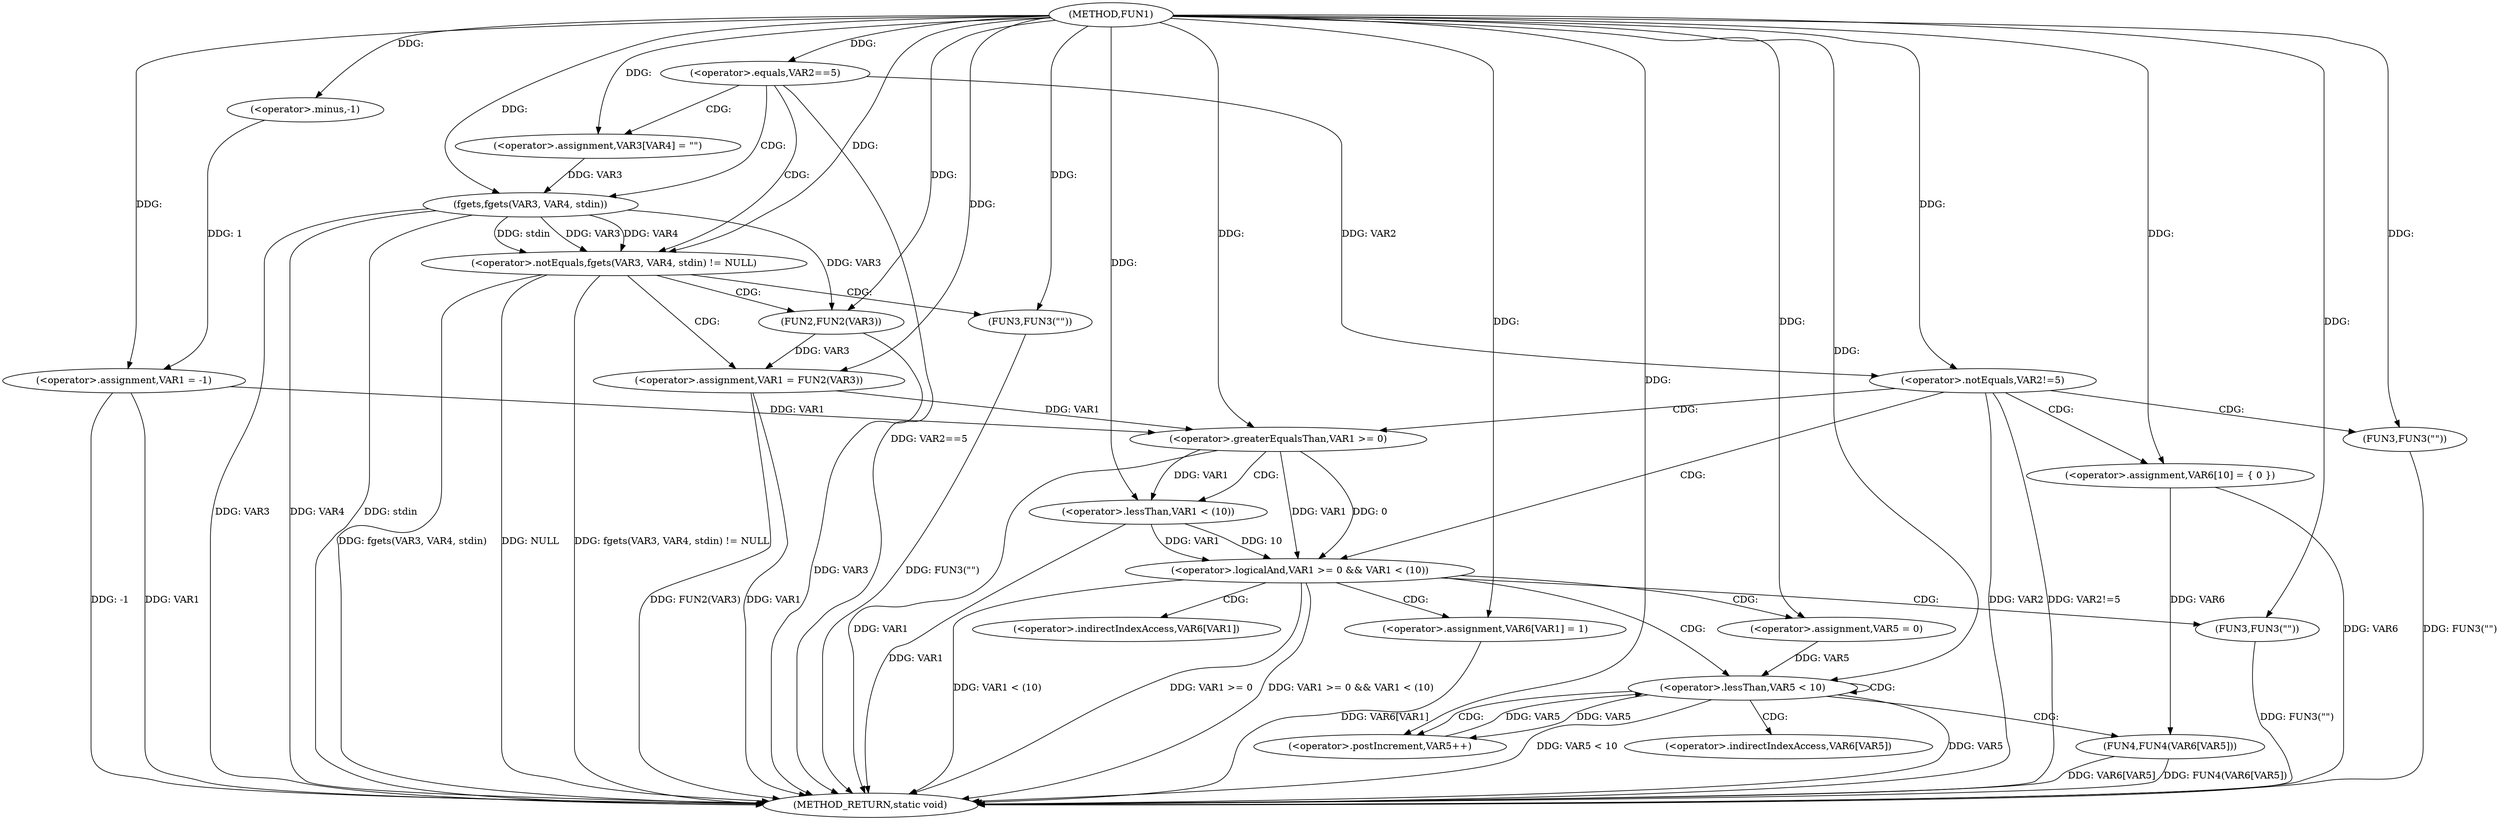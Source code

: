 digraph FUN1 {  
"1000100" [label = "(METHOD,FUN1)" ]
"1000179" [label = "(METHOD_RETURN,static void)" ]
"1000103" [label = "(<operator>.assignment,VAR1 = -1)" ]
"1000105" [label = "(<operator>.minus,-1)" ]
"1000108" [label = "(<operator>.equals,VAR2==5)" ]
"1000114" [label = "(<operator>.assignment,VAR3[VAR4] = \"\")" ]
"1000118" [label = "(<operator>.notEquals,fgets(VAR3, VAR4, stdin) != NULL)" ]
"1000119" [label = "(fgets,fgets(VAR3, VAR4, stdin))" ]
"1000125" [label = "(<operator>.assignment,VAR1 = FUN2(VAR3))" ]
"1000127" [label = "(FUN2,FUN2(VAR3))" ]
"1000131" [label = "(FUN3,FUN3(\"\"))" ]
"1000134" [label = "(<operator>.notEquals,VAR2!=5)" ]
"1000138" [label = "(FUN3,FUN3(\"\"))" ]
"1000145" [label = "(<operator>.assignment,VAR6[10] = { 0 })" ]
"1000148" [label = "(<operator>.logicalAnd,VAR1 >= 0 && VAR1 < (10))" ]
"1000149" [label = "(<operator>.greaterEqualsThan,VAR1 >= 0)" ]
"1000152" [label = "(<operator>.lessThan,VAR1 < (10))" ]
"1000156" [label = "(<operator>.assignment,VAR6[VAR1] = 1)" ]
"1000162" [label = "(<operator>.assignment,VAR5 = 0)" ]
"1000165" [label = "(<operator>.lessThan,VAR5 < 10)" ]
"1000168" [label = "(<operator>.postIncrement,VAR5++)" ]
"1000171" [label = "(FUN4,FUN4(VAR6[VAR5]))" ]
"1000177" [label = "(FUN3,FUN3(\"\"))" ]
"1000157" [label = "(<operator>.indirectIndexAccess,VAR6[VAR1])" ]
"1000172" [label = "(<operator>.indirectIndexAccess,VAR6[VAR5])" ]
  "1000171" -> "1000179"  [ label = "DDG: VAR6[VAR5]"] 
  "1000108" -> "1000179"  [ label = "DDG: VAR2==5"] 
  "1000156" -> "1000179"  [ label = "DDG: VAR6[VAR1]"] 
  "1000103" -> "1000179"  [ label = "DDG: VAR1"] 
  "1000103" -> "1000179"  [ label = "DDG: -1"] 
  "1000118" -> "1000179"  [ label = "DDG: NULL"] 
  "1000119" -> "1000179"  [ label = "DDG: VAR4"] 
  "1000118" -> "1000179"  [ label = "DDG: fgets(VAR3, VAR4, stdin) != NULL"] 
  "1000118" -> "1000179"  [ label = "DDG: fgets(VAR3, VAR4, stdin)"] 
  "1000125" -> "1000179"  [ label = "DDG: VAR1"] 
  "1000165" -> "1000179"  [ label = "DDG: VAR5"] 
  "1000148" -> "1000179"  [ label = "DDG: VAR1 < (10)"] 
  "1000134" -> "1000179"  [ label = "DDG: VAR2!=5"] 
  "1000148" -> "1000179"  [ label = "DDG: VAR1 >= 0"] 
  "1000148" -> "1000179"  [ label = "DDG: VAR1 >= 0 && VAR1 < (10)"] 
  "1000125" -> "1000179"  [ label = "DDG: FUN2(VAR3)"] 
  "1000152" -> "1000179"  [ label = "DDG: VAR1"] 
  "1000134" -> "1000179"  [ label = "DDG: VAR2"] 
  "1000119" -> "1000179"  [ label = "DDG: VAR3"] 
  "1000119" -> "1000179"  [ label = "DDG: stdin"] 
  "1000171" -> "1000179"  [ label = "DDG: FUN4(VAR6[VAR5])"] 
  "1000177" -> "1000179"  [ label = "DDG: FUN3(\"\")"] 
  "1000149" -> "1000179"  [ label = "DDG: VAR1"] 
  "1000138" -> "1000179"  [ label = "DDG: FUN3(\"\")"] 
  "1000127" -> "1000179"  [ label = "DDG: VAR3"] 
  "1000145" -> "1000179"  [ label = "DDG: VAR6"] 
  "1000131" -> "1000179"  [ label = "DDG: FUN3(\"\")"] 
  "1000165" -> "1000179"  [ label = "DDG: VAR5 < 10"] 
  "1000105" -> "1000103"  [ label = "DDG: 1"] 
  "1000100" -> "1000103"  [ label = "DDG: "] 
  "1000100" -> "1000105"  [ label = "DDG: "] 
  "1000100" -> "1000108"  [ label = "DDG: "] 
  "1000100" -> "1000114"  [ label = "DDG: "] 
  "1000119" -> "1000118"  [ label = "DDG: VAR3"] 
  "1000119" -> "1000118"  [ label = "DDG: VAR4"] 
  "1000119" -> "1000118"  [ label = "DDG: stdin"] 
  "1000114" -> "1000119"  [ label = "DDG: VAR3"] 
  "1000100" -> "1000119"  [ label = "DDG: "] 
  "1000100" -> "1000118"  [ label = "DDG: "] 
  "1000127" -> "1000125"  [ label = "DDG: VAR3"] 
  "1000100" -> "1000125"  [ label = "DDG: "] 
  "1000119" -> "1000127"  [ label = "DDG: VAR3"] 
  "1000100" -> "1000127"  [ label = "DDG: "] 
  "1000100" -> "1000131"  [ label = "DDG: "] 
  "1000108" -> "1000134"  [ label = "DDG: VAR2"] 
  "1000100" -> "1000134"  [ label = "DDG: "] 
  "1000100" -> "1000138"  [ label = "DDG: "] 
  "1000100" -> "1000145"  [ label = "DDG: "] 
  "1000149" -> "1000148"  [ label = "DDG: VAR1"] 
  "1000149" -> "1000148"  [ label = "DDG: 0"] 
  "1000125" -> "1000149"  [ label = "DDG: VAR1"] 
  "1000103" -> "1000149"  [ label = "DDG: VAR1"] 
  "1000100" -> "1000149"  [ label = "DDG: "] 
  "1000152" -> "1000148"  [ label = "DDG: VAR1"] 
  "1000152" -> "1000148"  [ label = "DDG: 10"] 
  "1000149" -> "1000152"  [ label = "DDG: VAR1"] 
  "1000100" -> "1000152"  [ label = "DDG: "] 
  "1000100" -> "1000156"  [ label = "DDG: "] 
  "1000100" -> "1000162"  [ label = "DDG: "] 
  "1000168" -> "1000165"  [ label = "DDG: VAR5"] 
  "1000162" -> "1000165"  [ label = "DDG: VAR5"] 
  "1000100" -> "1000165"  [ label = "DDG: "] 
  "1000165" -> "1000168"  [ label = "DDG: VAR5"] 
  "1000100" -> "1000168"  [ label = "DDG: "] 
  "1000145" -> "1000171"  [ label = "DDG: VAR6"] 
  "1000100" -> "1000177"  [ label = "DDG: "] 
  "1000108" -> "1000119"  [ label = "CDG: "] 
  "1000108" -> "1000114"  [ label = "CDG: "] 
  "1000108" -> "1000118"  [ label = "CDG: "] 
  "1000118" -> "1000125"  [ label = "CDG: "] 
  "1000118" -> "1000131"  [ label = "CDG: "] 
  "1000118" -> "1000127"  [ label = "CDG: "] 
  "1000134" -> "1000145"  [ label = "CDG: "] 
  "1000134" -> "1000148"  [ label = "CDG: "] 
  "1000134" -> "1000149"  [ label = "CDG: "] 
  "1000134" -> "1000138"  [ label = "CDG: "] 
  "1000148" -> "1000156"  [ label = "CDG: "] 
  "1000148" -> "1000177"  [ label = "CDG: "] 
  "1000148" -> "1000162"  [ label = "CDG: "] 
  "1000148" -> "1000165"  [ label = "CDG: "] 
  "1000148" -> "1000157"  [ label = "CDG: "] 
  "1000149" -> "1000152"  [ label = "CDG: "] 
  "1000165" -> "1000168"  [ label = "CDG: "] 
  "1000165" -> "1000171"  [ label = "CDG: "] 
  "1000165" -> "1000165"  [ label = "CDG: "] 
  "1000165" -> "1000172"  [ label = "CDG: "] 
}
